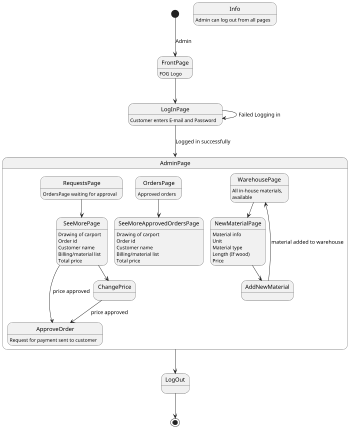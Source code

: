@startuml
'https://plantuml.com/state-diagram

scale 350 width
[*] --> FrontPage : Admin


state Info
Info : Admin can log out from all pages

state FrontPage {
FrontPage : FOG Logo
}

state LogInPage
FrontPage --> LogInPage
LogInPage : Customer enters E-mail and Password
LogInPage --> LogInPage : Failed Logging in
LogInPage --> AdminPage : Logged in successfully

state AdminPage {

state RequestsPage
RequestsPage : OrdersPage waiting for approval

state OrdersPage
OrdersPage : Approved orders
OrdersPage --> SeeMoreApprovedOrdersPage

state SeeMoreApprovedOrdersPage
SeeMoreApprovedOrdersPage : Drawing of carport
SeeMoreApprovedOrdersPage : Order id
SeeMoreApprovedOrdersPage : Customer name
SeeMoreApprovedOrdersPage : Billing/material list
SeeMoreApprovedOrdersPage : Total price

state WarehousePage
WarehousePage : All in-house materials,
WarehousePage : available

state NewMaterialPage
WarehousePage --> NewMaterialPage
NewMaterialPage : Material info
NewMaterialPage : Unit
NewMaterialPage : Material type
NewMaterialPage : Length (If wood)
NewMaterialPage : Price

State AddNewMaterial
NewMaterialPage --> AddNewMaterial
AddNewMaterial --> WarehousePage : material added to warehouse

state SeeMorePage
RequestsPage --> SeeMorePage
SeeMorePage : Drawing of carport
SeeMorePage : Order id
SeeMorePage : Customer name
SeeMorePage : Billing/material list
SeeMorePage : Total price

state ApproveOrder
SeeMorePage --> ApproveOrder : price approved
ApproveOrder : Request for payment sent to customer

state ChangePrice
SeeMorePage --> ChangePrice
ChangePrice --> ApproveOrder : price approved

}

state LogOut
AdminPage --> LogOut

LogOut --> [*]



@enduml